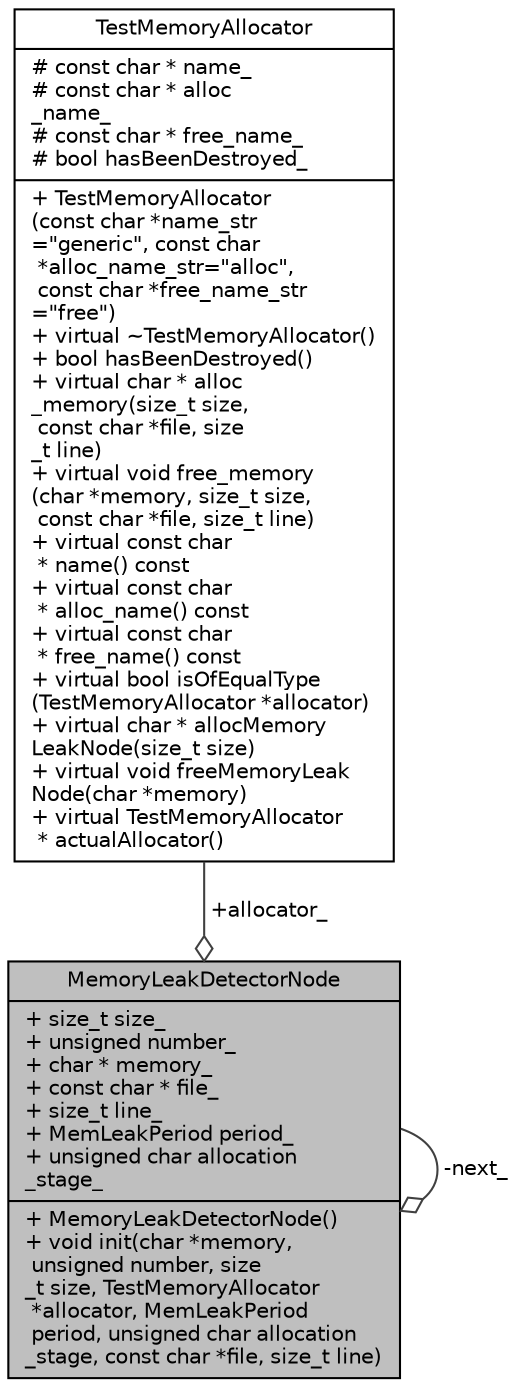 digraph "MemoryLeakDetectorNode"
{
 // LATEX_PDF_SIZE
  edge [fontname="Helvetica",fontsize="10",labelfontname="Helvetica",labelfontsize="10"];
  node [fontname="Helvetica",fontsize="10",shape=record];
  Node1 [label="{MemoryLeakDetectorNode\n|+ size_t size_\l+ unsigned number_\l+ char * memory_\l+ const char * file_\l+ size_t line_\l+ MemLeakPeriod period_\l+ unsigned char allocation\l_stage_\l|+  MemoryLeakDetectorNode()\l+ void init(char *memory,\l unsigned number, size\l_t size, TestMemoryAllocator\l *allocator, MemLeakPeriod\l period, unsigned char allocation\l_stage, const char *file, size_t line)\l}",height=0.2,width=0.4,color="black", fillcolor="grey75", style="filled", fontcolor="black",tooltip=" "];
  Node2 -> Node1 [color="grey25",fontsize="10",style="solid",label=" +allocator_" ,arrowhead="odiamond",fontname="Helvetica"];
  Node2 [label="{TestMemoryAllocator\n|# const char * name_\l# const char * alloc\l_name_\l# const char * free_name_\l# bool hasBeenDestroyed_\l|+  TestMemoryAllocator\l(const char *name_str\l=\"generic\", const char\l *alloc_name_str=\"alloc\",\l const char *free_name_str\l=\"free\")\l+ virtual ~TestMemoryAllocator()\l+ bool hasBeenDestroyed()\l+ virtual char * alloc\l_memory(size_t size,\l const char *file, size\l_t line)\l+ virtual void free_memory\l(char *memory, size_t size,\l const char *file, size_t line)\l+ virtual const char\l * name() const\l+ virtual const char\l * alloc_name() const\l+ virtual const char\l * free_name() const\l+ virtual bool isOfEqualType\l(TestMemoryAllocator *allocator)\l+ virtual char * allocMemory\lLeakNode(size_t size)\l+ virtual void freeMemoryLeak\lNode(char *memory)\l+ virtual TestMemoryAllocator\l * actualAllocator()\l}",height=0.2,width=0.4,color="black", fillcolor="white", style="filled",URL="$classTestMemoryAllocator.html",tooltip=" "];
  Node1 -> Node1 [color="grey25",fontsize="10",style="solid",label=" -next_" ,arrowhead="odiamond",fontname="Helvetica"];
}
